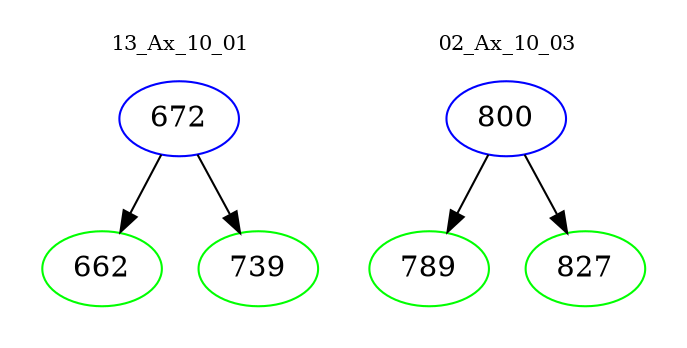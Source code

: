 digraph{
subgraph cluster_0 {
color = white
label = "13_Ax_10_01";
fontsize=10;
T0_672 [label="672", color="blue"]
T0_672 -> T0_662 [color="black"]
T0_662 [label="662", color="green"]
T0_672 -> T0_739 [color="black"]
T0_739 [label="739", color="green"]
}
subgraph cluster_1 {
color = white
label = "02_Ax_10_03";
fontsize=10;
T1_800 [label="800", color="blue"]
T1_800 -> T1_789 [color="black"]
T1_789 [label="789", color="green"]
T1_800 -> T1_827 [color="black"]
T1_827 [label="827", color="green"]
}
}
